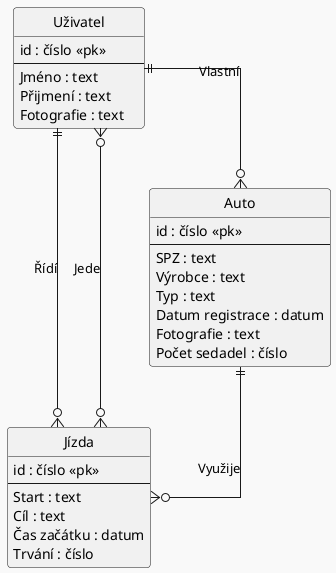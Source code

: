 @startuml entityrelation
!theme mars
hide circle
skinparam linetype ortho

entity "Uživatel" as user {
    id : číslo <<pk>>
    --
    Jméno : text
    Přijmení : text
    Fotografie : text    
}

entity "Jízda" as ride {
    id : číslo <<pk>>
    --
    Start : text
    Cíl : text
    Čas začátku : datum
    Trvání : číslo
}

entity "Auto" as car {
    id : číslo <<pk>>
    --
    SPZ : text
    Výrobce : text
    Typ : text
    Datum registrace : datum
    Fotografie : text
    Počet sedadel : číslo
}

user ||--o{ car : Vlastní
car ||--o{ ride : Využije
user ||--o{ ride : Řídí
user }o--o{ ride : Jede
@enduml
